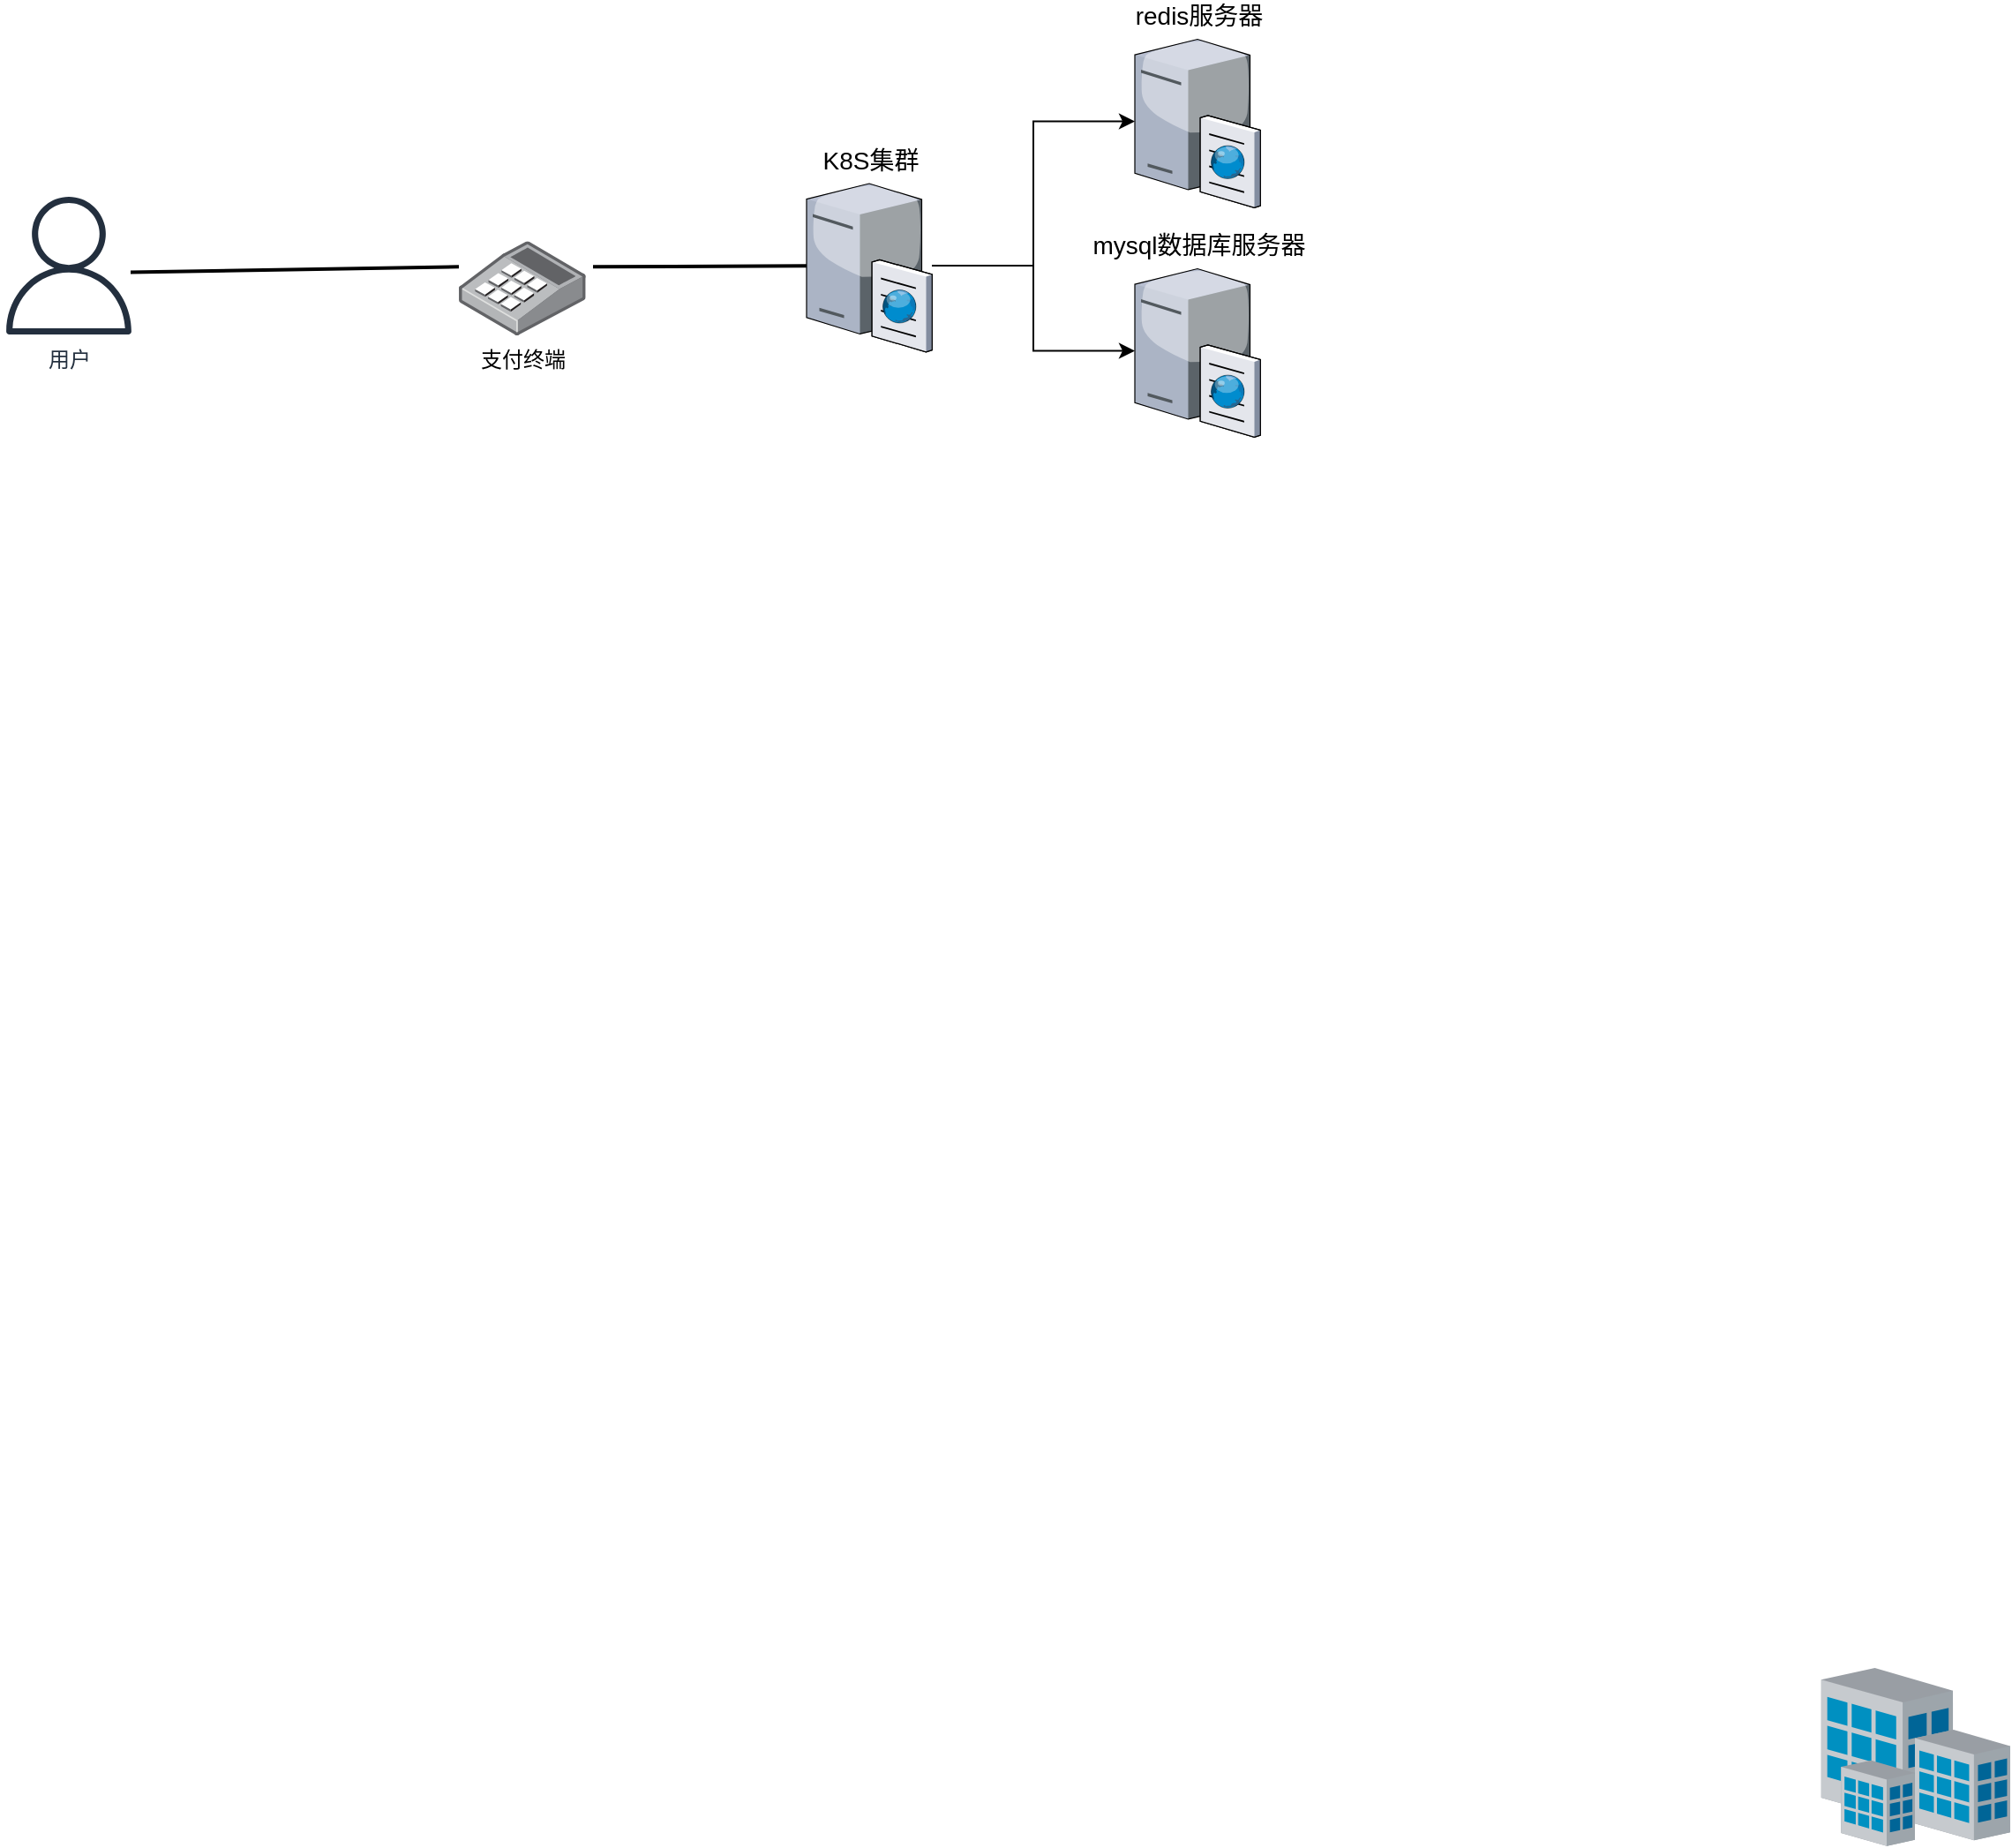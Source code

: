 <mxfile version="13.7.3" type="github">
  <diagram name="Page-1" id="e3a06f82-3646-2815-327d-82caf3d4e204">
    <mxGraphModel dx="1422" dy="794" grid="1" gridSize="10" guides="1" tooltips="1" connect="1" arrows="1" fold="1" page="1" pageScale="1.5" pageWidth="1169" pageHeight="826" background="none" math="0" shadow="0">
      <root>
        <mxCell id="0" style=";html=1;" />
        <mxCell id="1" style=";html=1;" parent="0" />
        <mxCell id="6a7d8f32e03d9370-32" style="edgeStyle=none;rounded=0;html=1;startSize=10;endSize=10;jettySize=auto;orthogonalLoop=1;fontSize=14;endArrow=none;endFill=0;strokeWidth=2;" parent="1" edge="1">
          <mxGeometry relative="1" as="geometry">
            <mxPoint x="451" y="204.254" as="sourcePoint" />
            <mxPoint x="637" y="201.137" as="targetPoint" />
          </mxGeometry>
        </mxCell>
        <mxCell id="6a7d8f32e03d9370-43" style="edgeStyle=none;rounded=0;html=1;startSize=10;endSize=10;jettySize=auto;orthogonalLoop=1;fontSize=14;endArrow=none;endFill=0;strokeWidth=2;" parent="1" target="6a7d8f32e03d9370-15" edge="1">
          <mxGeometry relative="1" as="geometry">
            <mxPoint x="713" y="201.126" as="sourcePoint" />
            <mxPoint x="759" y="201.883" as="targetPoint" />
          </mxGeometry>
        </mxCell>
        <mxCell id="uW-Kh_5QVIRXYQqYzv6B-5" value="" style="edgeStyle=orthogonalEdgeStyle;rounded=0;orthogonalLoop=1;jettySize=auto;html=1;" edge="1" parent="1" source="6a7d8f32e03d9370-15" target="uW-Kh_5QVIRXYQqYzv6B-4">
          <mxGeometry relative="1" as="geometry" />
        </mxCell>
        <mxCell id="uW-Kh_5QVIRXYQqYzv6B-6" value="" style="edgeStyle=orthogonalEdgeStyle;rounded=0;orthogonalLoop=1;jettySize=auto;html=1;" edge="1" parent="1" source="6a7d8f32e03d9370-15" target="uW-Kh_5QVIRXYQqYzv6B-3">
          <mxGeometry relative="1" as="geometry" />
        </mxCell>
        <mxCell id="6a7d8f32e03d9370-15" value="K8S集群" style="verticalLabelPosition=top;aspect=fixed;html=1;verticalAlign=bottom;strokeColor=none;shape=mxgraph.citrix.cache_server;fillColor=#66B2FF;gradientColor=#0066CC;fontSize=14;labelPosition=center;align=center;" parent="1" vertex="1">
          <mxGeometry x="834" y="151.75" width="71" height="97.5" as="geometry" />
        </mxCell>
        <mxCell id="6a7d8f32e03d9370-31" value="" style="verticalLabelPosition=bottom;aspect=fixed;html=1;verticalAlign=top;strokeColor=none;shape=mxgraph.citrix.site;fillColor=#66B2FF;gradientColor=#0066CC;fontSize=14;" parent="1" vertex="1">
          <mxGeometry x="1409" y="995" width="107" height="101" as="geometry" />
        </mxCell>
        <mxCell id="uW-Kh_5QVIRXYQqYzv6B-1" value="用户" style="outlineConnect=0;fontColor=#232F3E;gradientColor=none;fillColor=#232F3E;strokeColor=none;dashed=0;verticalLabelPosition=bottom;verticalAlign=top;align=center;html=1;fontSize=12;fontStyle=0;aspect=fixed;pointerEvents=1;shape=mxgraph.aws4.user;" vertex="1" parent="1">
          <mxGeometry x="377" y="161.5" width="78" height="78" as="geometry" />
        </mxCell>
        <mxCell id="uW-Kh_5QVIRXYQqYzv6B-2" value="支付终端" style="points=[];aspect=fixed;html=1;align=center;shadow=0;dashed=0;image;image=img/lib/allied_telesis/computer_and_terminals/POS_keypad.svg;" vertex="1" parent="1">
          <mxGeometry x="637" y="186.7" width="71.84" height="53.3" as="geometry" />
        </mxCell>
        <mxCell id="uW-Kh_5QVIRXYQqYzv6B-3" value="mysql数据库服务器" style="verticalLabelPosition=top;aspect=fixed;html=1;verticalAlign=bottom;strokeColor=none;shape=mxgraph.citrix.cache_server;fillColor=#66B2FF;gradientColor=#0066CC;fontSize=14;labelPosition=center;align=center;" vertex="1" parent="1">
          <mxGeometry x="1020" y="200" width="71" height="97.5" as="geometry" />
        </mxCell>
        <mxCell id="uW-Kh_5QVIRXYQqYzv6B-4" value="redis服务器" style="verticalLabelPosition=top;aspect=fixed;html=1;verticalAlign=bottom;strokeColor=none;shape=mxgraph.citrix.cache_server;fillColor=#66B2FF;gradientColor=#0066CC;fontSize=14;labelPosition=center;align=center;" vertex="1" parent="1">
          <mxGeometry x="1020" y="70" width="71" height="97.5" as="geometry" />
        </mxCell>
      </root>
    </mxGraphModel>
  </diagram>
</mxfile>
